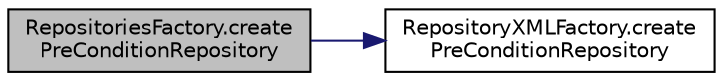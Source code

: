 digraph "RepositoriesFactory.createPreConditionRepository"
{
  edge [fontname="Helvetica",fontsize="10",labelfontname="Helvetica",labelfontsize="10"];
  node [fontname="Helvetica",fontsize="10",shape=record];
  rankdir="LR";
  Node3 [label="RepositoriesFactory.create\lPreConditionRepository",height=0.2,width=0.4,color="black", fillcolor="grey75", style="filled", fontcolor="black"];
  Node3 -> Node4 [color="midnightblue",fontsize="10",style="solid",fontname="Helvetica"];
  Node4 [label="RepositoryXMLFactory.create\lPreConditionRepository",height=0.2,width=0.4,color="black", fillcolor="white", style="filled",URL="$class_repository_x_m_l_factory.html#aa00a79aaed170eedded661b0b55bfc8e",tooltip="Creates the pre condition repository. "];
}
